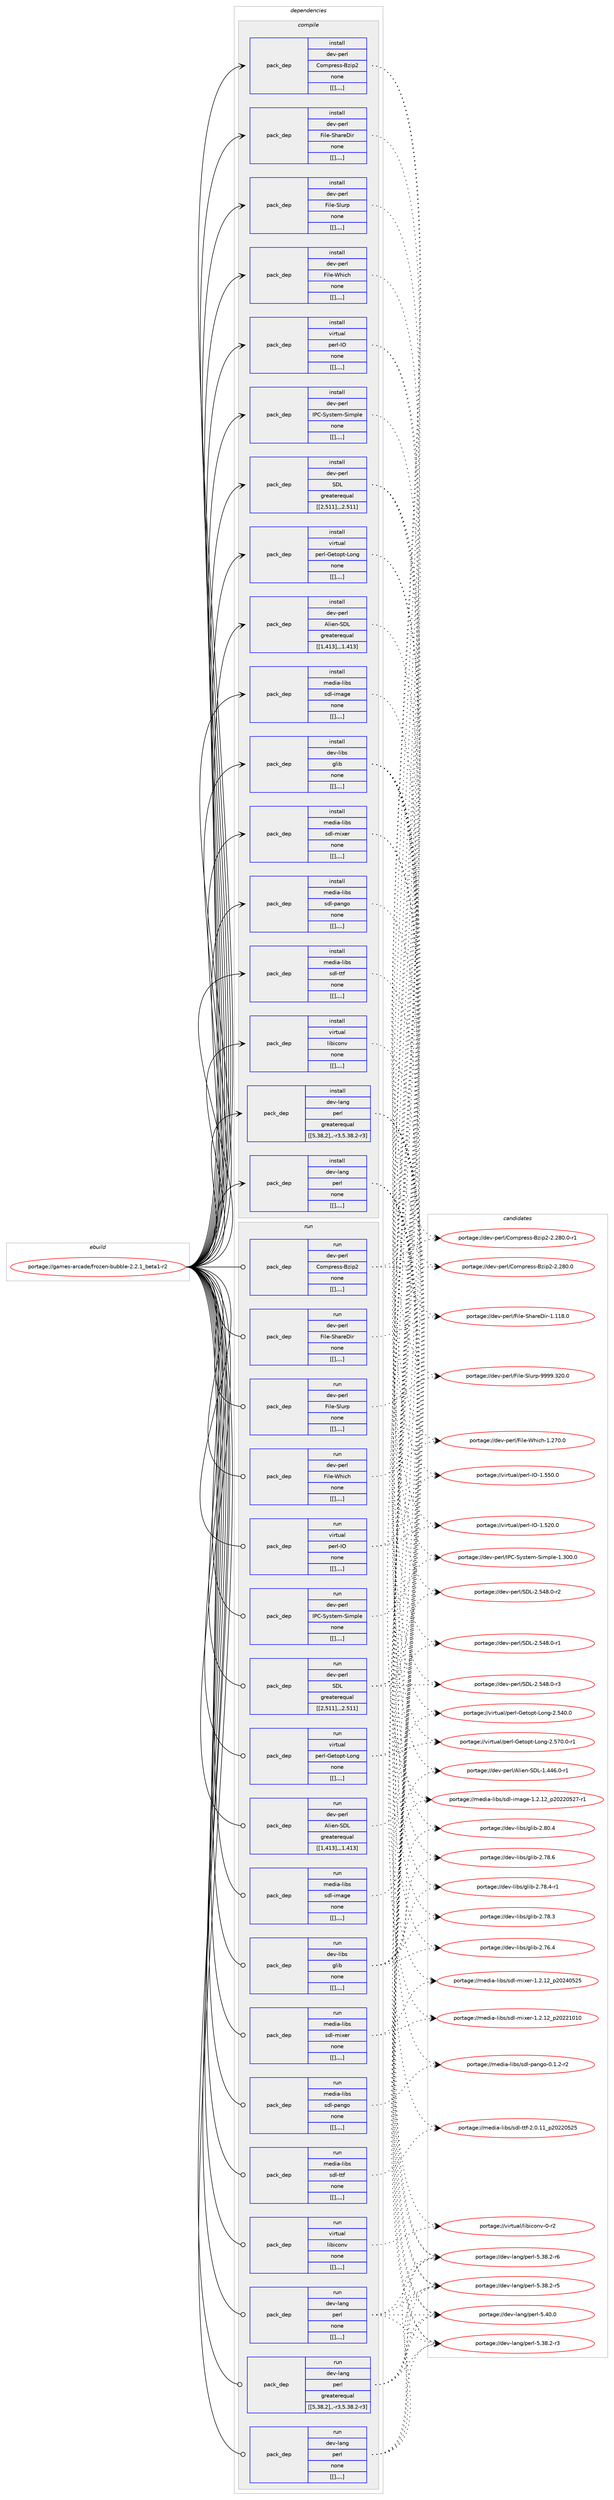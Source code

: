 digraph prolog {

# *************
# Graph options
# *************

newrank=true;
concentrate=true;
compound=true;
graph [rankdir=LR,fontname=Helvetica,fontsize=10,ranksep=1.5];#, ranksep=2.5, nodesep=0.2];
edge  [arrowhead=vee];
node  [fontname=Helvetica,fontsize=10];

# **********
# The ebuild
# **********

subgraph cluster_leftcol {
color=gray;
label=<<i>ebuild</i>>;
id [label="portage://games-arcade/frozen-bubble-2.2.1_beta1-r2", color=red, width=4, href="../games-arcade/frozen-bubble-2.2.1_beta1-r2.svg"];
}

# ****************
# The dependencies
# ****************

subgraph cluster_midcol {
color=gray;
label=<<i>dependencies</i>>;
subgraph cluster_compile {
fillcolor="#eeeeee";
style=filled;
label=<<i>compile</i>>;
subgraph pack162543 {
dependency228816 [label=<<TABLE BORDER="0" CELLBORDER="1" CELLSPACING="0" CELLPADDING="4" WIDTH="220"><TR><TD ROWSPAN="6" CELLPADDING="30">pack_dep</TD></TR><TR><TD WIDTH="110">install</TD></TR><TR><TD>dev-lang</TD></TR><TR><TD>perl</TD></TR><TR><TD>greaterequal</TD></TR><TR><TD>[[5,38,2],,-r3,5.38.2-r3]</TD></TR></TABLE>>, shape=none, color=blue];
}
id:e -> dependency228816:w [weight=20,style="solid",arrowhead="vee"];
subgraph pack162544 {
dependency228817 [label=<<TABLE BORDER="0" CELLBORDER="1" CELLSPACING="0" CELLPADDING="4" WIDTH="220"><TR><TD ROWSPAN="6" CELLPADDING="30">pack_dep</TD></TR><TR><TD WIDTH="110">install</TD></TR><TR><TD>dev-lang</TD></TR><TR><TD>perl</TD></TR><TR><TD>none</TD></TR><TR><TD>[[],,,,]</TD></TR></TABLE>>, shape=none, color=blue];
}
id:e -> dependency228817:w [weight=20,style="solid",arrowhead="vee"];
subgraph pack162545 {
dependency228818 [label=<<TABLE BORDER="0" CELLBORDER="1" CELLSPACING="0" CELLPADDING="4" WIDTH="220"><TR><TD ROWSPAN="6" CELLPADDING="30">pack_dep</TD></TR><TR><TD WIDTH="110">install</TD></TR><TR><TD>dev-libs</TD></TR><TR><TD>glib</TD></TR><TR><TD>none</TD></TR><TR><TD>[[],,,,]</TD></TR></TABLE>>, shape=none, color=blue];
}
id:e -> dependency228818:w [weight=20,style="solid",arrowhead="vee"];
subgraph pack162546 {
dependency228819 [label=<<TABLE BORDER="0" CELLBORDER="1" CELLSPACING="0" CELLPADDING="4" WIDTH="220"><TR><TD ROWSPAN="6" CELLPADDING="30">pack_dep</TD></TR><TR><TD WIDTH="110">install</TD></TR><TR><TD>dev-perl</TD></TR><TR><TD>Alien-SDL</TD></TR><TR><TD>greaterequal</TD></TR><TR><TD>[[1,413],,,1.413]</TD></TR></TABLE>>, shape=none, color=blue];
}
id:e -> dependency228819:w [weight=20,style="solid",arrowhead="vee"];
subgraph pack162547 {
dependency228820 [label=<<TABLE BORDER="0" CELLBORDER="1" CELLSPACING="0" CELLPADDING="4" WIDTH="220"><TR><TD ROWSPAN="6" CELLPADDING="30">pack_dep</TD></TR><TR><TD WIDTH="110">install</TD></TR><TR><TD>dev-perl</TD></TR><TR><TD>Compress-Bzip2</TD></TR><TR><TD>none</TD></TR><TR><TD>[[],,,,]</TD></TR></TABLE>>, shape=none, color=blue];
}
id:e -> dependency228820:w [weight=20,style="solid",arrowhead="vee"];
subgraph pack162548 {
dependency228821 [label=<<TABLE BORDER="0" CELLBORDER="1" CELLSPACING="0" CELLPADDING="4" WIDTH="220"><TR><TD ROWSPAN="6" CELLPADDING="30">pack_dep</TD></TR><TR><TD WIDTH="110">install</TD></TR><TR><TD>dev-perl</TD></TR><TR><TD>File-ShareDir</TD></TR><TR><TD>none</TD></TR><TR><TD>[[],,,,]</TD></TR></TABLE>>, shape=none, color=blue];
}
id:e -> dependency228821:w [weight=20,style="solid",arrowhead="vee"];
subgraph pack162549 {
dependency228822 [label=<<TABLE BORDER="0" CELLBORDER="1" CELLSPACING="0" CELLPADDING="4" WIDTH="220"><TR><TD ROWSPAN="6" CELLPADDING="30">pack_dep</TD></TR><TR><TD WIDTH="110">install</TD></TR><TR><TD>dev-perl</TD></TR><TR><TD>File-Slurp</TD></TR><TR><TD>none</TD></TR><TR><TD>[[],,,,]</TD></TR></TABLE>>, shape=none, color=blue];
}
id:e -> dependency228822:w [weight=20,style="solid",arrowhead="vee"];
subgraph pack162550 {
dependency228823 [label=<<TABLE BORDER="0" CELLBORDER="1" CELLSPACING="0" CELLPADDING="4" WIDTH="220"><TR><TD ROWSPAN="6" CELLPADDING="30">pack_dep</TD></TR><TR><TD WIDTH="110">install</TD></TR><TR><TD>dev-perl</TD></TR><TR><TD>File-Which</TD></TR><TR><TD>none</TD></TR><TR><TD>[[],,,,]</TD></TR></TABLE>>, shape=none, color=blue];
}
id:e -> dependency228823:w [weight=20,style="solid",arrowhead="vee"];
subgraph pack162551 {
dependency228824 [label=<<TABLE BORDER="0" CELLBORDER="1" CELLSPACING="0" CELLPADDING="4" WIDTH="220"><TR><TD ROWSPAN="6" CELLPADDING="30">pack_dep</TD></TR><TR><TD WIDTH="110">install</TD></TR><TR><TD>dev-perl</TD></TR><TR><TD>IPC-System-Simple</TD></TR><TR><TD>none</TD></TR><TR><TD>[[],,,,]</TD></TR></TABLE>>, shape=none, color=blue];
}
id:e -> dependency228824:w [weight=20,style="solid",arrowhead="vee"];
subgraph pack162552 {
dependency228825 [label=<<TABLE BORDER="0" CELLBORDER="1" CELLSPACING="0" CELLPADDING="4" WIDTH="220"><TR><TD ROWSPAN="6" CELLPADDING="30">pack_dep</TD></TR><TR><TD WIDTH="110">install</TD></TR><TR><TD>dev-perl</TD></TR><TR><TD>SDL</TD></TR><TR><TD>greaterequal</TD></TR><TR><TD>[[2,511],,,2.511]</TD></TR></TABLE>>, shape=none, color=blue];
}
id:e -> dependency228825:w [weight=20,style="solid",arrowhead="vee"];
subgraph pack162553 {
dependency228826 [label=<<TABLE BORDER="0" CELLBORDER="1" CELLSPACING="0" CELLPADDING="4" WIDTH="220"><TR><TD ROWSPAN="6" CELLPADDING="30">pack_dep</TD></TR><TR><TD WIDTH="110">install</TD></TR><TR><TD>media-libs</TD></TR><TR><TD>sdl-image</TD></TR><TR><TD>none</TD></TR><TR><TD>[[],,,,]</TD></TR></TABLE>>, shape=none, color=blue];
}
id:e -> dependency228826:w [weight=20,style="solid",arrowhead="vee"];
subgraph pack162554 {
dependency228827 [label=<<TABLE BORDER="0" CELLBORDER="1" CELLSPACING="0" CELLPADDING="4" WIDTH="220"><TR><TD ROWSPAN="6" CELLPADDING="30">pack_dep</TD></TR><TR><TD WIDTH="110">install</TD></TR><TR><TD>media-libs</TD></TR><TR><TD>sdl-mixer</TD></TR><TR><TD>none</TD></TR><TR><TD>[[],,,,]</TD></TR></TABLE>>, shape=none, color=blue];
}
id:e -> dependency228827:w [weight=20,style="solid",arrowhead="vee"];
subgraph pack162555 {
dependency228828 [label=<<TABLE BORDER="0" CELLBORDER="1" CELLSPACING="0" CELLPADDING="4" WIDTH="220"><TR><TD ROWSPAN="6" CELLPADDING="30">pack_dep</TD></TR><TR><TD WIDTH="110">install</TD></TR><TR><TD>media-libs</TD></TR><TR><TD>sdl-pango</TD></TR><TR><TD>none</TD></TR><TR><TD>[[],,,,]</TD></TR></TABLE>>, shape=none, color=blue];
}
id:e -> dependency228828:w [weight=20,style="solid",arrowhead="vee"];
subgraph pack162556 {
dependency228829 [label=<<TABLE BORDER="0" CELLBORDER="1" CELLSPACING="0" CELLPADDING="4" WIDTH="220"><TR><TD ROWSPAN="6" CELLPADDING="30">pack_dep</TD></TR><TR><TD WIDTH="110">install</TD></TR><TR><TD>media-libs</TD></TR><TR><TD>sdl-ttf</TD></TR><TR><TD>none</TD></TR><TR><TD>[[],,,,]</TD></TR></TABLE>>, shape=none, color=blue];
}
id:e -> dependency228829:w [weight=20,style="solid",arrowhead="vee"];
subgraph pack162557 {
dependency228830 [label=<<TABLE BORDER="0" CELLBORDER="1" CELLSPACING="0" CELLPADDING="4" WIDTH="220"><TR><TD ROWSPAN="6" CELLPADDING="30">pack_dep</TD></TR><TR><TD WIDTH="110">install</TD></TR><TR><TD>virtual</TD></TR><TR><TD>libiconv</TD></TR><TR><TD>none</TD></TR><TR><TD>[[],,,,]</TD></TR></TABLE>>, shape=none, color=blue];
}
id:e -> dependency228830:w [weight=20,style="solid",arrowhead="vee"];
subgraph pack162558 {
dependency228831 [label=<<TABLE BORDER="0" CELLBORDER="1" CELLSPACING="0" CELLPADDING="4" WIDTH="220"><TR><TD ROWSPAN="6" CELLPADDING="30">pack_dep</TD></TR><TR><TD WIDTH="110">install</TD></TR><TR><TD>virtual</TD></TR><TR><TD>perl-Getopt-Long</TD></TR><TR><TD>none</TD></TR><TR><TD>[[],,,,]</TD></TR></TABLE>>, shape=none, color=blue];
}
id:e -> dependency228831:w [weight=20,style="solid",arrowhead="vee"];
subgraph pack162559 {
dependency228832 [label=<<TABLE BORDER="0" CELLBORDER="1" CELLSPACING="0" CELLPADDING="4" WIDTH="220"><TR><TD ROWSPAN="6" CELLPADDING="30">pack_dep</TD></TR><TR><TD WIDTH="110">install</TD></TR><TR><TD>virtual</TD></TR><TR><TD>perl-IO</TD></TR><TR><TD>none</TD></TR><TR><TD>[[],,,,]</TD></TR></TABLE>>, shape=none, color=blue];
}
id:e -> dependency228832:w [weight=20,style="solid",arrowhead="vee"];
}
subgraph cluster_compileandrun {
fillcolor="#eeeeee";
style=filled;
label=<<i>compile and run</i>>;
}
subgraph cluster_run {
fillcolor="#eeeeee";
style=filled;
label=<<i>run</i>>;
subgraph pack162560 {
dependency228833 [label=<<TABLE BORDER="0" CELLBORDER="1" CELLSPACING="0" CELLPADDING="4" WIDTH="220"><TR><TD ROWSPAN="6" CELLPADDING="30">pack_dep</TD></TR><TR><TD WIDTH="110">run</TD></TR><TR><TD>dev-lang</TD></TR><TR><TD>perl</TD></TR><TR><TD>greaterequal</TD></TR><TR><TD>[[5,38,2],,-r3,5.38.2-r3]</TD></TR></TABLE>>, shape=none, color=blue];
}
id:e -> dependency228833:w [weight=20,style="solid",arrowhead="odot"];
subgraph pack162561 {
dependency228834 [label=<<TABLE BORDER="0" CELLBORDER="1" CELLSPACING="0" CELLPADDING="4" WIDTH="220"><TR><TD ROWSPAN="6" CELLPADDING="30">pack_dep</TD></TR><TR><TD WIDTH="110">run</TD></TR><TR><TD>dev-lang</TD></TR><TR><TD>perl</TD></TR><TR><TD>none</TD></TR><TR><TD>[[],,,,]</TD></TR></TABLE>>, shape=none, color=blue];
}
id:e -> dependency228834:w [weight=20,style="solid",arrowhead="odot"];
subgraph pack162562 {
dependency228835 [label=<<TABLE BORDER="0" CELLBORDER="1" CELLSPACING="0" CELLPADDING="4" WIDTH="220"><TR><TD ROWSPAN="6" CELLPADDING="30">pack_dep</TD></TR><TR><TD WIDTH="110">run</TD></TR><TR><TD>dev-lang</TD></TR><TR><TD>perl</TD></TR><TR><TD>none</TD></TR><TR><TD>[[],,,,]</TD></TR></TABLE>>, shape=none, color=blue];
}
id:e -> dependency228835:w [weight=20,style="solid",arrowhead="odot"];
subgraph pack162563 {
dependency228836 [label=<<TABLE BORDER="0" CELLBORDER="1" CELLSPACING="0" CELLPADDING="4" WIDTH="220"><TR><TD ROWSPAN="6" CELLPADDING="30">pack_dep</TD></TR><TR><TD WIDTH="110">run</TD></TR><TR><TD>dev-libs</TD></TR><TR><TD>glib</TD></TR><TR><TD>none</TD></TR><TR><TD>[[],,,,]</TD></TR></TABLE>>, shape=none, color=blue];
}
id:e -> dependency228836:w [weight=20,style="solid",arrowhead="odot"];
subgraph pack162564 {
dependency228837 [label=<<TABLE BORDER="0" CELLBORDER="1" CELLSPACING="0" CELLPADDING="4" WIDTH="220"><TR><TD ROWSPAN="6" CELLPADDING="30">pack_dep</TD></TR><TR><TD WIDTH="110">run</TD></TR><TR><TD>dev-perl</TD></TR><TR><TD>Alien-SDL</TD></TR><TR><TD>greaterequal</TD></TR><TR><TD>[[1,413],,,1.413]</TD></TR></TABLE>>, shape=none, color=blue];
}
id:e -> dependency228837:w [weight=20,style="solid",arrowhead="odot"];
subgraph pack162565 {
dependency228838 [label=<<TABLE BORDER="0" CELLBORDER="1" CELLSPACING="0" CELLPADDING="4" WIDTH="220"><TR><TD ROWSPAN="6" CELLPADDING="30">pack_dep</TD></TR><TR><TD WIDTH="110">run</TD></TR><TR><TD>dev-perl</TD></TR><TR><TD>Compress-Bzip2</TD></TR><TR><TD>none</TD></TR><TR><TD>[[],,,,]</TD></TR></TABLE>>, shape=none, color=blue];
}
id:e -> dependency228838:w [weight=20,style="solid",arrowhead="odot"];
subgraph pack162566 {
dependency228839 [label=<<TABLE BORDER="0" CELLBORDER="1" CELLSPACING="0" CELLPADDING="4" WIDTH="220"><TR><TD ROWSPAN="6" CELLPADDING="30">pack_dep</TD></TR><TR><TD WIDTH="110">run</TD></TR><TR><TD>dev-perl</TD></TR><TR><TD>File-ShareDir</TD></TR><TR><TD>none</TD></TR><TR><TD>[[],,,,]</TD></TR></TABLE>>, shape=none, color=blue];
}
id:e -> dependency228839:w [weight=20,style="solid",arrowhead="odot"];
subgraph pack162567 {
dependency228840 [label=<<TABLE BORDER="0" CELLBORDER="1" CELLSPACING="0" CELLPADDING="4" WIDTH="220"><TR><TD ROWSPAN="6" CELLPADDING="30">pack_dep</TD></TR><TR><TD WIDTH="110">run</TD></TR><TR><TD>dev-perl</TD></TR><TR><TD>File-Slurp</TD></TR><TR><TD>none</TD></TR><TR><TD>[[],,,,]</TD></TR></TABLE>>, shape=none, color=blue];
}
id:e -> dependency228840:w [weight=20,style="solid",arrowhead="odot"];
subgraph pack162568 {
dependency228841 [label=<<TABLE BORDER="0" CELLBORDER="1" CELLSPACING="0" CELLPADDING="4" WIDTH="220"><TR><TD ROWSPAN="6" CELLPADDING="30">pack_dep</TD></TR><TR><TD WIDTH="110">run</TD></TR><TR><TD>dev-perl</TD></TR><TR><TD>File-Which</TD></TR><TR><TD>none</TD></TR><TR><TD>[[],,,,]</TD></TR></TABLE>>, shape=none, color=blue];
}
id:e -> dependency228841:w [weight=20,style="solid",arrowhead="odot"];
subgraph pack162569 {
dependency228842 [label=<<TABLE BORDER="0" CELLBORDER="1" CELLSPACING="0" CELLPADDING="4" WIDTH="220"><TR><TD ROWSPAN="6" CELLPADDING="30">pack_dep</TD></TR><TR><TD WIDTH="110">run</TD></TR><TR><TD>dev-perl</TD></TR><TR><TD>IPC-System-Simple</TD></TR><TR><TD>none</TD></TR><TR><TD>[[],,,,]</TD></TR></TABLE>>, shape=none, color=blue];
}
id:e -> dependency228842:w [weight=20,style="solid",arrowhead="odot"];
subgraph pack162570 {
dependency228843 [label=<<TABLE BORDER="0" CELLBORDER="1" CELLSPACING="0" CELLPADDING="4" WIDTH="220"><TR><TD ROWSPAN="6" CELLPADDING="30">pack_dep</TD></TR><TR><TD WIDTH="110">run</TD></TR><TR><TD>dev-perl</TD></TR><TR><TD>SDL</TD></TR><TR><TD>greaterequal</TD></TR><TR><TD>[[2,511],,,2.511]</TD></TR></TABLE>>, shape=none, color=blue];
}
id:e -> dependency228843:w [weight=20,style="solid",arrowhead="odot"];
subgraph pack162571 {
dependency228844 [label=<<TABLE BORDER="0" CELLBORDER="1" CELLSPACING="0" CELLPADDING="4" WIDTH="220"><TR><TD ROWSPAN="6" CELLPADDING="30">pack_dep</TD></TR><TR><TD WIDTH="110">run</TD></TR><TR><TD>media-libs</TD></TR><TR><TD>sdl-image</TD></TR><TR><TD>none</TD></TR><TR><TD>[[],,,,]</TD></TR></TABLE>>, shape=none, color=blue];
}
id:e -> dependency228844:w [weight=20,style="solid",arrowhead="odot"];
subgraph pack162572 {
dependency228845 [label=<<TABLE BORDER="0" CELLBORDER="1" CELLSPACING="0" CELLPADDING="4" WIDTH="220"><TR><TD ROWSPAN="6" CELLPADDING="30">pack_dep</TD></TR><TR><TD WIDTH="110">run</TD></TR><TR><TD>media-libs</TD></TR><TR><TD>sdl-mixer</TD></TR><TR><TD>none</TD></TR><TR><TD>[[],,,,]</TD></TR></TABLE>>, shape=none, color=blue];
}
id:e -> dependency228845:w [weight=20,style="solid",arrowhead="odot"];
subgraph pack162573 {
dependency228846 [label=<<TABLE BORDER="0" CELLBORDER="1" CELLSPACING="0" CELLPADDING="4" WIDTH="220"><TR><TD ROWSPAN="6" CELLPADDING="30">pack_dep</TD></TR><TR><TD WIDTH="110">run</TD></TR><TR><TD>media-libs</TD></TR><TR><TD>sdl-pango</TD></TR><TR><TD>none</TD></TR><TR><TD>[[],,,,]</TD></TR></TABLE>>, shape=none, color=blue];
}
id:e -> dependency228846:w [weight=20,style="solid",arrowhead="odot"];
subgraph pack162574 {
dependency228847 [label=<<TABLE BORDER="0" CELLBORDER="1" CELLSPACING="0" CELLPADDING="4" WIDTH="220"><TR><TD ROWSPAN="6" CELLPADDING="30">pack_dep</TD></TR><TR><TD WIDTH="110">run</TD></TR><TR><TD>media-libs</TD></TR><TR><TD>sdl-ttf</TD></TR><TR><TD>none</TD></TR><TR><TD>[[],,,,]</TD></TR></TABLE>>, shape=none, color=blue];
}
id:e -> dependency228847:w [weight=20,style="solid",arrowhead="odot"];
subgraph pack162575 {
dependency228848 [label=<<TABLE BORDER="0" CELLBORDER="1" CELLSPACING="0" CELLPADDING="4" WIDTH="220"><TR><TD ROWSPAN="6" CELLPADDING="30">pack_dep</TD></TR><TR><TD WIDTH="110">run</TD></TR><TR><TD>virtual</TD></TR><TR><TD>libiconv</TD></TR><TR><TD>none</TD></TR><TR><TD>[[],,,,]</TD></TR></TABLE>>, shape=none, color=blue];
}
id:e -> dependency228848:w [weight=20,style="solid",arrowhead="odot"];
subgraph pack162576 {
dependency228849 [label=<<TABLE BORDER="0" CELLBORDER="1" CELLSPACING="0" CELLPADDING="4" WIDTH="220"><TR><TD ROWSPAN="6" CELLPADDING="30">pack_dep</TD></TR><TR><TD WIDTH="110">run</TD></TR><TR><TD>virtual</TD></TR><TR><TD>perl-Getopt-Long</TD></TR><TR><TD>none</TD></TR><TR><TD>[[],,,,]</TD></TR></TABLE>>, shape=none, color=blue];
}
id:e -> dependency228849:w [weight=20,style="solid",arrowhead="odot"];
subgraph pack162577 {
dependency228850 [label=<<TABLE BORDER="0" CELLBORDER="1" CELLSPACING="0" CELLPADDING="4" WIDTH="220"><TR><TD ROWSPAN="6" CELLPADDING="30">pack_dep</TD></TR><TR><TD WIDTH="110">run</TD></TR><TR><TD>virtual</TD></TR><TR><TD>perl-IO</TD></TR><TR><TD>none</TD></TR><TR><TD>[[],,,,]</TD></TR></TABLE>>, shape=none, color=blue];
}
id:e -> dependency228850:w [weight=20,style="solid",arrowhead="odot"];
}
}

# **************
# The candidates
# **************

subgraph cluster_choices {
rank=same;
color=gray;
label=<<i>candidates</i>>;

subgraph choice162543 {
color=black;
nodesep=1;
choice10010111845108971101034711210111410845534652484648 [label="portage://dev-lang/perl-5.40.0", color=red, width=4,href="../dev-lang/perl-5.40.0.svg"];
choice100101118451089711010347112101114108455346515646504511454 [label="portage://dev-lang/perl-5.38.2-r6", color=red, width=4,href="../dev-lang/perl-5.38.2-r6.svg"];
choice100101118451089711010347112101114108455346515646504511453 [label="portage://dev-lang/perl-5.38.2-r5", color=red, width=4,href="../dev-lang/perl-5.38.2-r5.svg"];
choice100101118451089711010347112101114108455346515646504511451 [label="portage://dev-lang/perl-5.38.2-r3", color=red, width=4,href="../dev-lang/perl-5.38.2-r3.svg"];
dependency228816:e -> choice10010111845108971101034711210111410845534652484648:w [style=dotted,weight="100"];
dependency228816:e -> choice100101118451089711010347112101114108455346515646504511454:w [style=dotted,weight="100"];
dependency228816:e -> choice100101118451089711010347112101114108455346515646504511453:w [style=dotted,weight="100"];
dependency228816:e -> choice100101118451089711010347112101114108455346515646504511451:w [style=dotted,weight="100"];
}
subgraph choice162544 {
color=black;
nodesep=1;
choice10010111845108971101034711210111410845534652484648 [label="portage://dev-lang/perl-5.40.0", color=red, width=4,href="../dev-lang/perl-5.40.0.svg"];
choice100101118451089711010347112101114108455346515646504511454 [label="portage://dev-lang/perl-5.38.2-r6", color=red, width=4,href="../dev-lang/perl-5.38.2-r6.svg"];
choice100101118451089711010347112101114108455346515646504511453 [label="portage://dev-lang/perl-5.38.2-r5", color=red, width=4,href="../dev-lang/perl-5.38.2-r5.svg"];
choice100101118451089711010347112101114108455346515646504511451 [label="portage://dev-lang/perl-5.38.2-r3", color=red, width=4,href="../dev-lang/perl-5.38.2-r3.svg"];
dependency228817:e -> choice10010111845108971101034711210111410845534652484648:w [style=dotted,weight="100"];
dependency228817:e -> choice100101118451089711010347112101114108455346515646504511454:w [style=dotted,weight="100"];
dependency228817:e -> choice100101118451089711010347112101114108455346515646504511453:w [style=dotted,weight="100"];
dependency228817:e -> choice100101118451089711010347112101114108455346515646504511451:w [style=dotted,weight="100"];
}
subgraph choice162545 {
color=black;
nodesep=1;
choice1001011184510810598115471031081059845504656484652 [label="portage://dev-libs/glib-2.80.4", color=red, width=4,href="../dev-libs/glib-2.80.4.svg"];
choice1001011184510810598115471031081059845504655564654 [label="portage://dev-libs/glib-2.78.6", color=red, width=4,href="../dev-libs/glib-2.78.6.svg"];
choice10010111845108105981154710310810598455046555646524511449 [label="portage://dev-libs/glib-2.78.4-r1", color=red, width=4,href="../dev-libs/glib-2.78.4-r1.svg"];
choice1001011184510810598115471031081059845504655564651 [label="portage://dev-libs/glib-2.78.3", color=red, width=4,href="../dev-libs/glib-2.78.3.svg"];
choice1001011184510810598115471031081059845504655544652 [label="portage://dev-libs/glib-2.76.4", color=red, width=4,href="../dev-libs/glib-2.76.4.svg"];
dependency228818:e -> choice1001011184510810598115471031081059845504656484652:w [style=dotted,weight="100"];
dependency228818:e -> choice1001011184510810598115471031081059845504655564654:w [style=dotted,weight="100"];
dependency228818:e -> choice10010111845108105981154710310810598455046555646524511449:w [style=dotted,weight="100"];
dependency228818:e -> choice1001011184510810598115471031081059845504655564651:w [style=dotted,weight="100"];
dependency228818:e -> choice1001011184510810598115471031081059845504655544652:w [style=dotted,weight="100"];
}
subgraph choice162546 {
color=black;
nodesep=1;
choice1001011184511210111410847651081051011104583687645494652525446484511449 [label="portage://dev-perl/Alien-SDL-1.446.0-r1", color=red, width=4,href="../dev-perl/Alien-SDL-1.446.0-r1.svg"];
dependency228819:e -> choice1001011184511210111410847651081051011104583687645494652525446484511449:w [style=dotted,weight="100"];
}
subgraph choice162547 {
color=black;
nodesep=1;
choice10010111845112101114108476711110911211410111511545661221051125045504650564846484511449 [label="portage://dev-perl/Compress-Bzip2-2.280.0-r1", color=red, width=4,href="../dev-perl/Compress-Bzip2-2.280.0-r1.svg"];
choice1001011184511210111410847671111091121141011151154566122105112504550465056484648 [label="portage://dev-perl/Compress-Bzip2-2.280.0", color=red, width=4,href="../dev-perl/Compress-Bzip2-2.280.0.svg"];
dependency228820:e -> choice10010111845112101114108476711110911211410111511545661221051125045504650564846484511449:w [style=dotted,weight="100"];
dependency228820:e -> choice1001011184511210111410847671111091121141011151154566122105112504550465056484648:w [style=dotted,weight="100"];
}
subgraph choice162548 {
color=black;
nodesep=1;
choice100101118451121011141084770105108101458310497114101681051144549464949564648 [label="portage://dev-perl/File-ShareDir-1.118.0", color=red, width=4,href="../dev-perl/File-ShareDir-1.118.0.svg"];
dependency228821:e -> choice100101118451121011141084770105108101458310497114101681051144549464949564648:w [style=dotted,weight="100"];
}
subgraph choice162549 {
color=black;
nodesep=1;
choice10010111845112101114108477010510810145831081171141124557575757465150484648 [label="portage://dev-perl/File-Slurp-9999.320.0", color=red, width=4,href="../dev-perl/File-Slurp-9999.320.0.svg"];
dependency228822:e -> choice10010111845112101114108477010510810145831081171141124557575757465150484648:w [style=dotted,weight="100"];
}
subgraph choice162550 {
color=black;
nodesep=1;
choice1001011184511210111410847701051081014587104105991044549465055484648 [label="portage://dev-perl/File-Which-1.270.0", color=red, width=4,href="../dev-perl/File-Which-1.270.0.svg"];
dependency228823:e -> choice1001011184511210111410847701051081014587104105991044549465055484648:w [style=dotted,weight="100"];
}
subgraph choice162551 {
color=black;
nodesep=1;
choice1001011184511210111410847738067458312111511610110945831051091121081014549465148484648 [label="portage://dev-perl/IPC-System-Simple-1.300.0", color=red, width=4,href="../dev-perl/IPC-System-Simple-1.300.0.svg"];
dependency228824:e -> choice1001011184511210111410847738067458312111511610110945831051091121081014549465148484648:w [style=dotted,weight="100"];
}
subgraph choice162552 {
color=black;
nodesep=1;
choice100101118451121011141084783687645504653525646484511451 [label="portage://dev-perl/SDL-2.548.0-r3", color=red, width=4,href="../dev-perl/SDL-2.548.0-r3.svg"];
choice100101118451121011141084783687645504653525646484511450 [label="portage://dev-perl/SDL-2.548.0-r2", color=red, width=4,href="../dev-perl/SDL-2.548.0-r2.svg"];
choice100101118451121011141084783687645504653525646484511449 [label="portage://dev-perl/SDL-2.548.0-r1", color=red, width=4,href="../dev-perl/SDL-2.548.0-r1.svg"];
dependency228825:e -> choice100101118451121011141084783687645504653525646484511451:w [style=dotted,weight="100"];
dependency228825:e -> choice100101118451121011141084783687645504653525646484511450:w [style=dotted,weight="100"];
dependency228825:e -> choice100101118451121011141084783687645504653525646484511449:w [style=dotted,weight="100"];
}
subgraph choice162553 {
color=black;
nodesep=1;
choice109101100105974510810598115471151001084510510997103101454946504649509511250485050485350554511449 [label="portage://media-libs/sdl-image-1.2.12_p20220527-r1", color=red, width=4,href="../media-libs/sdl-image-1.2.12_p20220527-r1.svg"];
dependency228826:e -> choice109101100105974510810598115471151001084510510997103101454946504649509511250485050485350554511449:w [style=dotted,weight="100"];
}
subgraph choice162554 {
color=black;
nodesep=1;
choice109101100105974510810598115471151001084510910512010111445494650464950951125048505248535053 [label="portage://media-libs/sdl-mixer-1.2.12_p20240525", color=red, width=4,href="../media-libs/sdl-mixer-1.2.12_p20240525.svg"];
choice109101100105974510810598115471151001084510910512010111445494650464950951125048505049484948 [label="portage://media-libs/sdl-mixer-1.2.12_p20221010", color=red, width=4,href="../media-libs/sdl-mixer-1.2.12_p20221010.svg"];
dependency228827:e -> choice109101100105974510810598115471151001084510910512010111445494650464950951125048505248535053:w [style=dotted,weight="100"];
dependency228827:e -> choice109101100105974510810598115471151001084510910512010111445494650464950951125048505049484948:w [style=dotted,weight="100"];
}
subgraph choice162555 {
color=black;
nodesep=1;
choice1091011001059745108105981154711510010845112971101031114548464946504511450 [label="portage://media-libs/sdl-pango-0.1.2-r2", color=red, width=4,href="../media-libs/sdl-pango-0.1.2-r2.svg"];
dependency228828:e -> choice1091011001059745108105981154711510010845112971101031114548464946504511450:w [style=dotted,weight="100"];
}
subgraph choice162556 {
color=black;
nodesep=1;
choice109101100105974510810598115471151001084511611610245504648464949951125048505048535053 [label="portage://media-libs/sdl-ttf-2.0.11_p20220525", color=red, width=4,href="../media-libs/sdl-ttf-2.0.11_p20220525.svg"];
dependency228829:e -> choice109101100105974510810598115471151001084511611610245504648464949951125048505048535053:w [style=dotted,weight="100"];
}
subgraph choice162557 {
color=black;
nodesep=1;
choice1181051141161179710847108105981059911111011845484511450 [label="portage://virtual/libiconv-0-r2", color=red, width=4,href="../virtual/libiconv-0-r2.svg"];
dependency228830:e -> choice1181051141161179710847108105981059911111011845484511450:w [style=dotted,weight="100"];
}
subgraph choice162558 {
color=black;
nodesep=1;
choice11810511411611797108471121011141084571101116111112116457611111010345504653554846484511449 [label="portage://virtual/perl-Getopt-Long-2.570.0-r1", color=red, width=4,href="../virtual/perl-Getopt-Long-2.570.0-r1.svg"];
choice1181051141161179710847112101114108457110111611111211645761111101034550465352484648 [label="portage://virtual/perl-Getopt-Long-2.540.0", color=red, width=4,href="../virtual/perl-Getopt-Long-2.540.0.svg"];
dependency228831:e -> choice11810511411611797108471121011141084571101116111112116457611111010345504653554846484511449:w [style=dotted,weight="100"];
dependency228831:e -> choice1181051141161179710847112101114108457110111611111211645761111101034550465352484648:w [style=dotted,weight="100"];
}
subgraph choice162559 {
color=black;
nodesep=1;
choice11810511411611797108471121011141084573794549465353484648 [label="portage://virtual/perl-IO-1.550.0", color=red, width=4,href="../virtual/perl-IO-1.550.0.svg"];
choice11810511411611797108471121011141084573794549465350484648 [label="portage://virtual/perl-IO-1.520.0", color=red, width=4,href="../virtual/perl-IO-1.520.0.svg"];
dependency228832:e -> choice11810511411611797108471121011141084573794549465353484648:w [style=dotted,weight="100"];
dependency228832:e -> choice11810511411611797108471121011141084573794549465350484648:w [style=dotted,weight="100"];
}
subgraph choice162560 {
color=black;
nodesep=1;
choice10010111845108971101034711210111410845534652484648 [label="portage://dev-lang/perl-5.40.0", color=red, width=4,href="../dev-lang/perl-5.40.0.svg"];
choice100101118451089711010347112101114108455346515646504511454 [label="portage://dev-lang/perl-5.38.2-r6", color=red, width=4,href="../dev-lang/perl-5.38.2-r6.svg"];
choice100101118451089711010347112101114108455346515646504511453 [label="portage://dev-lang/perl-5.38.2-r5", color=red, width=4,href="../dev-lang/perl-5.38.2-r5.svg"];
choice100101118451089711010347112101114108455346515646504511451 [label="portage://dev-lang/perl-5.38.2-r3", color=red, width=4,href="../dev-lang/perl-5.38.2-r3.svg"];
dependency228833:e -> choice10010111845108971101034711210111410845534652484648:w [style=dotted,weight="100"];
dependency228833:e -> choice100101118451089711010347112101114108455346515646504511454:w [style=dotted,weight="100"];
dependency228833:e -> choice100101118451089711010347112101114108455346515646504511453:w [style=dotted,weight="100"];
dependency228833:e -> choice100101118451089711010347112101114108455346515646504511451:w [style=dotted,weight="100"];
}
subgraph choice162561 {
color=black;
nodesep=1;
choice10010111845108971101034711210111410845534652484648 [label="portage://dev-lang/perl-5.40.0", color=red, width=4,href="../dev-lang/perl-5.40.0.svg"];
choice100101118451089711010347112101114108455346515646504511454 [label="portage://dev-lang/perl-5.38.2-r6", color=red, width=4,href="../dev-lang/perl-5.38.2-r6.svg"];
choice100101118451089711010347112101114108455346515646504511453 [label="portage://dev-lang/perl-5.38.2-r5", color=red, width=4,href="../dev-lang/perl-5.38.2-r5.svg"];
choice100101118451089711010347112101114108455346515646504511451 [label="portage://dev-lang/perl-5.38.2-r3", color=red, width=4,href="../dev-lang/perl-5.38.2-r3.svg"];
dependency228834:e -> choice10010111845108971101034711210111410845534652484648:w [style=dotted,weight="100"];
dependency228834:e -> choice100101118451089711010347112101114108455346515646504511454:w [style=dotted,weight="100"];
dependency228834:e -> choice100101118451089711010347112101114108455346515646504511453:w [style=dotted,weight="100"];
dependency228834:e -> choice100101118451089711010347112101114108455346515646504511451:w [style=dotted,weight="100"];
}
subgraph choice162562 {
color=black;
nodesep=1;
choice10010111845108971101034711210111410845534652484648 [label="portage://dev-lang/perl-5.40.0", color=red, width=4,href="../dev-lang/perl-5.40.0.svg"];
choice100101118451089711010347112101114108455346515646504511454 [label="portage://dev-lang/perl-5.38.2-r6", color=red, width=4,href="../dev-lang/perl-5.38.2-r6.svg"];
choice100101118451089711010347112101114108455346515646504511453 [label="portage://dev-lang/perl-5.38.2-r5", color=red, width=4,href="../dev-lang/perl-5.38.2-r5.svg"];
choice100101118451089711010347112101114108455346515646504511451 [label="portage://dev-lang/perl-5.38.2-r3", color=red, width=4,href="../dev-lang/perl-5.38.2-r3.svg"];
dependency228835:e -> choice10010111845108971101034711210111410845534652484648:w [style=dotted,weight="100"];
dependency228835:e -> choice100101118451089711010347112101114108455346515646504511454:w [style=dotted,weight="100"];
dependency228835:e -> choice100101118451089711010347112101114108455346515646504511453:w [style=dotted,weight="100"];
dependency228835:e -> choice100101118451089711010347112101114108455346515646504511451:w [style=dotted,weight="100"];
}
subgraph choice162563 {
color=black;
nodesep=1;
choice1001011184510810598115471031081059845504656484652 [label="portage://dev-libs/glib-2.80.4", color=red, width=4,href="../dev-libs/glib-2.80.4.svg"];
choice1001011184510810598115471031081059845504655564654 [label="portage://dev-libs/glib-2.78.6", color=red, width=4,href="../dev-libs/glib-2.78.6.svg"];
choice10010111845108105981154710310810598455046555646524511449 [label="portage://dev-libs/glib-2.78.4-r1", color=red, width=4,href="../dev-libs/glib-2.78.4-r1.svg"];
choice1001011184510810598115471031081059845504655564651 [label="portage://dev-libs/glib-2.78.3", color=red, width=4,href="../dev-libs/glib-2.78.3.svg"];
choice1001011184510810598115471031081059845504655544652 [label="portage://dev-libs/glib-2.76.4", color=red, width=4,href="../dev-libs/glib-2.76.4.svg"];
dependency228836:e -> choice1001011184510810598115471031081059845504656484652:w [style=dotted,weight="100"];
dependency228836:e -> choice1001011184510810598115471031081059845504655564654:w [style=dotted,weight="100"];
dependency228836:e -> choice10010111845108105981154710310810598455046555646524511449:w [style=dotted,weight="100"];
dependency228836:e -> choice1001011184510810598115471031081059845504655564651:w [style=dotted,weight="100"];
dependency228836:e -> choice1001011184510810598115471031081059845504655544652:w [style=dotted,weight="100"];
}
subgraph choice162564 {
color=black;
nodesep=1;
choice1001011184511210111410847651081051011104583687645494652525446484511449 [label="portage://dev-perl/Alien-SDL-1.446.0-r1", color=red, width=4,href="../dev-perl/Alien-SDL-1.446.0-r1.svg"];
dependency228837:e -> choice1001011184511210111410847651081051011104583687645494652525446484511449:w [style=dotted,weight="100"];
}
subgraph choice162565 {
color=black;
nodesep=1;
choice10010111845112101114108476711110911211410111511545661221051125045504650564846484511449 [label="portage://dev-perl/Compress-Bzip2-2.280.0-r1", color=red, width=4,href="../dev-perl/Compress-Bzip2-2.280.0-r1.svg"];
choice1001011184511210111410847671111091121141011151154566122105112504550465056484648 [label="portage://dev-perl/Compress-Bzip2-2.280.0", color=red, width=4,href="../dev-perl/Compress-Bzip2-2.280.0.svg"];
dependency228838:e -> choice10010111845112101114108476711110911211410111511545661221051125045504650564846484511449:w [style=dotted,weight="100"];
dependency228838:e -> choice1001011184511210111410847671111091121141011151154566122105112504550465056484648:w [style=dotted,weight="100"];
}
subgraph choice162566 {
color=black;
nodesep=1;
choice100101118451121011141084770105108101458310497114101681051144549464949564648 [label="portage://dev-perl/File-ShareDir-1.118.0", color=red, width=4,href="../dev-perl/File-ShareDir-1.118.0.svg"];
dependency228839:e -> choice100101118451121011141084770105108101458310497114101681051144549464949564648:w [style=dotted,weight="100"];
}
subgraph choice162567 {
color=black;
nodesep=1;
choice10010111845112101114108477010510810145831081171141124557575757465150484648 [label="portage://dev-perl/File-Slurp-9999.320.0", color=red, width=4,href="../dev-perl/File-Slurp-9999.320.0.svg"];
dependency228840:e -> choice10010111845112101114108477010510810145831081171141124557575757465150484648:w [style=dotted,weight="100"];
}
subgraph choice162568 {
color=black;
nodesep=1;
choice1001011184511210111410847701051081014587104105991044549465055484648 [label="portage://dev-perl/File-Which-1.270.0", color=red, width=4,href="../dev-perl/File-Which-1.270.0.svg"];
dependency228841:e -> choice1001011184511210111410847701051081014587104105991044549465055484648:w [style=dotted,weight="100"];
}
subgraph choice162569 {
color=black;
nodesep=1;
choice1001011184511210111410847738067458312111511610110945831051091121081014549465148484648 [label="portage://dev-perl/IPC-System-Simple-1.300.0", color=red, width=4,href="../dev-perl/IPC-System-Simple-1.300.0.svg"];
dependency228842:e -> choice1001011184511210111410847738067458312111511610110945831051091121081014549465148484648:w [style=dotted,weight="100"];
}
subgraph choice162570 {
color=black;
nodesep=1;
choice100101118451121011141084783687645504653525646484511451 [label="portage://dev-perl/SDL-2.548.0-r3", color=red, width=4,href="../dev-perl/SDL-2.548.0-r3.svg"];
choice100101118451121011141084783687645504653525646484511450 [label="portage://dev-perl/SDL-2.548.0-r2", color=red, width=4,href="../dev-perl/SDL-2.548.0-r2.svg"];
choice100101118451121011141084783687645504653525646484511449 [label="portage://dev-perl/SDL-2.548.0-r1", color=red, width=4,href="../dev-perl/SDL-2.548.0-r1.svg"];
dependency228843:e -> choice100101118451121011141084783687645504653525646484511451:w [style=dotted,weight="100"];
dependency228843:e -> choice100101118451121011141084783687645504653525646484511450:w [style=dotted,weight="100"];
dependency228843:e -> choice100101118451121011141084783687645504653525646484511449:w [style=dotted,weight="100"];
}
subgraph choice162571 {
color=black;
nodesep=1;
choice109101100105974510810598115471151001084510510997103101454946504649509511250485050485350554511449 [label="portage://media-libs/sdl-image-1.2.12_p20220527-r1", color=red, width=4,href="../media-libs/sdl-image-1.2.12_p20220527-r1.svg"];
dependency228844:e -> choice109101100105974510810598115471151001084510510997103101454946504649509511250485050485350554511449:w [style=dotted,weight="100"];
}
subgraph choice162572 {
color=black;
nodesep=1;
choice109101100105974510810598115471151001084510910512010111445494650464950951125048505248535053 [label="portage://media-libs/sdl-mixer-1.2.12_p20240525", color=red, width=4,href="../media-libs/sdl-mixer-1.2.12_p20240525.svg"];
choice109101100105974510810598115471151001084510910512010111445494650464950951125048505049484948 [label="portage://media-libs/sdl-mixer-1.2.12_p20221010", color=red, width=4,href="../media-libs/sdl-mixer-1.2.12_p20221010.svg"];
dependency228845:e -> choice109101100105974510810598115471151001084510910512010111445494650464950951125048505248535053:w [style=dotted,weight="100"];
dependency228845:e -> choice109101100105974510810598115471151001084510910512010111445494650464950951125048505049484948:w [style=dotted,weight="100"];
}
subgraph choice162573 {
color=black;
nodesep=1;
choice1091011001059745108105981154711510010845112971101031114548464946504511450 [label="portage://media-libs/sdl-pango-0.1.2-r2", color=red, width=4,href="../media-libs/sdl-pango-0.1.2-r2.svg"];
dependency228846:e -> choice1091011001059745108105981154711510010845112971101031114548464946504511450:w [style=dotted,weight="100"];
}
subgraph choice162574 {
color=black;
nodesep=1;
choice109101100105974510810598115471151001084511611610245504648464949951125048505048535053 [label="portage://media-libs/sdl-ttf-2.0.11_p20220525", color=red, width=4,href="../media-libs/sdl-ttf-2.0.11_p20220525.svg"];
dependency228847:e -> choice109101100105974510810598115471151001084511611610245504648464949951125048505048535053:w [style=dotted,weight="100"];
}
subgraph choice162575 {
color=black;
nodesep=1;
choice1181051141161179710847108105981059911111011845484511450 [label="portage://virtual/libiconv-0-r2", color=red, width=4,href="../virtual/libiconv-0-r2.svg"];
dependency228848:e -> choice1181051141161179710847108105981059911111011845484511450:w [style=dotted,weight="100"];
}
subgraph choice162576 {
color=black;
nodesep=1;
choice11810511411611797108471121011141084571101116111112116457611111010345504653554846484511449 [label="portage://virtual/perl-Getopt-Long-2.570.0-r1", color=red, width=4,href="../virtual/perl-Getopt-Long-2.570.0-r1.svg"];
choice1181051141161179710847112101114108457110111611111211645761111101034550465352484648 [label="portage://virtual/perl-Getopt-Long-2.540.0", color=red, width=4,href="../virtual/perl-Getopt-Long-2.540.0.svg"];
dependency228849:e -> choice11810511411611797108471121011141084571101116111112116457611111010345504653554846484511449:w [style=dotted,weight="100"];
dependency228849:e -> choice1181051141161179710847112101114108457110111611111211645761111101034550465352484648:w [style=dotted,weight="100"];
}
subgraph choice162577 {
color=black;
nodesep=1;
choice11810511411611797108471121011141084573794549465353484648 [label="portage://virtual/perl-IO-1.550.0", color=red, width=4,href="../virtual/perl-IO-1.550.0.svg"];
choice11810511411611797108471121011141084573794549465350484648 [label="portage://virtual/perl-IO-1.520.0", color=red, width=4,href="../virtual/perl-IO-1.520.0.svg"];
dependency228850:e -> choice11810511411611797108471121011141084573794549465353484648:w [style=dotted,weight="100"];
dependency228850:e -> choice11810511411611797108471121011141084573794549465350484648:w [style=dotted,weight="100"];
}
}

}
